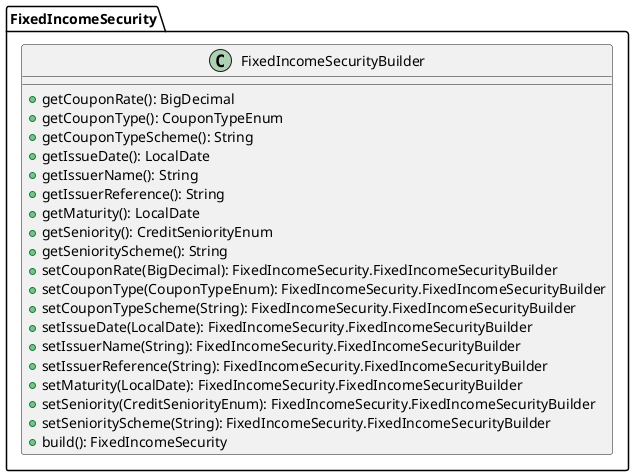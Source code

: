 @startuml

    class FixedIncomeSecurity.FixedIncomeSecurityBuilder [[FixedIncomeSecurity.FixedIncomeSecurityBuilder.html]] {
        +getCouponRate(): BigDecimal
        +getCouponType(): CouponTypeEnum
        +getCouponTypeScheme(): String
        +getIssueDate(): LocalDate
        +getIssuerName(): String
        +getIssuerReference(): String
        +getMaturity(): LocalDate
        +getSeniority(): CreditSeniorityEnum
        +getSeniorityScheme(): String
        +setCouponRate(BigDecimal): FixedIncomeSecurity.FixedIncomeSecurityBuilder
        +setCouponType(CouponTypeEnum): FixedIncomeSecurity.FixedIncomeSecurityBuilder
        +setCouponTypeScheme(String): FixedIncomeSecurity.FixedIncomeSecurityBuilder
        +setIssueDate(LocalDate): FixedIncomeSecurity.FixedIncomeSecurityBuilder
        +setIssuerName(String): FixedIncomeSecurity.FixedIncomeSecurityBuilder
        +setIssuerReference(String): FixedIncomeSecurity.FixedIncomeSecurityBuilder
        +setMaturity(LocalDate): FixedIncomeSecurity.FixedIncomeSecurityBuilder
        +setSeniority(CreditSeniorityEnum): FixedIncomeSecurity.FixedIncomeSecurityBuilder
        +setSeniorityScheme(String): FixedIncomeSecurity.FixedIncomeSecurityBuilder
        +build(): FixedIncomeSecurity
    }

@enduml
